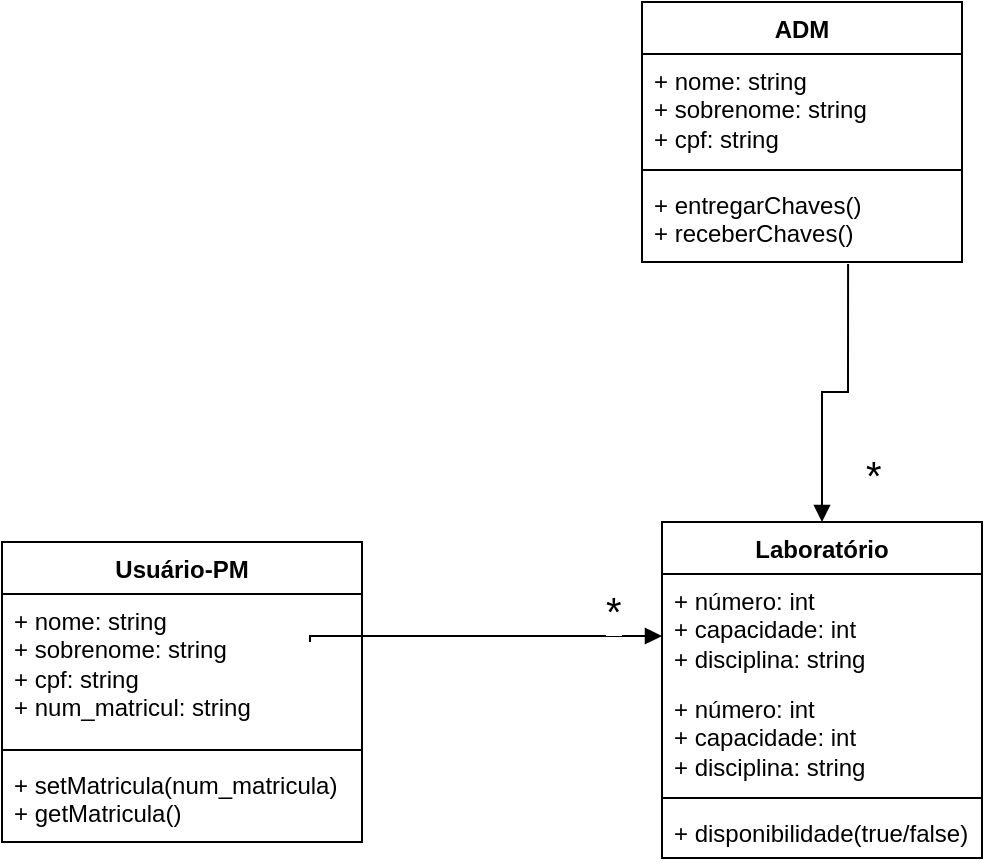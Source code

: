 <mxfile version="24.8.4">
  <diagram id="C5RBs43oDa-KdzZeNtuy" name="Page-1">
    <mxGraphModel grid="1" page="1" gridSize="10" guides="1" tooltips="1" connect="1" arrows="1" fold="1" pageScale="1" pageWidth="827" pageHeight="1169" math="0" shadow="0">
      <root>
        <mxCell id="WIyWlLk6GJQsqaUBKTNV-0" />
        <mxCell id="WIyWlLk6GJQsqaUBKTNV-1" parent="WIyWlLk6GJQsqaUBKTNV-0" />
        <mxCell id="N9Z2In0niCEhmRTTSY78-4" value="Laboratório" style="swimlane;fontStyle=1;align=center;verticalAlign=top;childLayout=stackLayout;horizontal=1;startSize=26;horizontalStack=0;resizeParent=1;resizeParentMax=0;resizeLast=0;collapsible=1;marginBottom=0;whiteSpace=wrap;html=1;" vertex="1" parent="WIyWlLk6GJQsqaUBKTNV-1">
          <mxGeometry x="470" y="230" width="160" height="168" as="geometry" />
        </mxCell>
        <mxCell id="y76gJuIZysgE-uWou29J-4" value="+ número: int&lt;div&gt;+ capacidade: int&lt;/div&gt;&lt;div&gt;+ disciplina: string&lt;/div&gt;" style="text;strokeColor=none;fillColor=none;align=left;verticalAlign=top;spacingLeft=4;spacingRight=4;overflow=hidden;rotatable=0;points=[[0,0.5],[1,0.5]];portConstraint=eastwest;whiteSpace=wrap;html=1;" vertex="1" parent="N9Z2In0niCEhmRTTSY78-4">
          <mxGeometry y="26" width="160" height="54" as="geometry" />
        </mxCell>
        <mxCell id="N9Z2In0niCEhmRTTSY78-5" value="+ número: int&lt;div&gt;+ capacidade: int&lt;/div&gt;&lt;div&gt;+ disciplina: string&lt;/div&gt;" style="text;strokeColor=none;fillColor=none;align=left;verticalAlign=top;spacingLeft=4;spacingRight=4;overflow=hidden;rotatable=0;points=[[0,0.5],[1,0.5]];portConstraint=eastwest;whiteSpace=wrap;html=1;" vertex="1" parent="N9Z2In0niCEhmRTTSY78-4">
          <mxGeometry y="80" width="160" height="54" as="geometry" />
        </mxCell>
        <mxCell id="N9Z2In0niCEhmRTTSY78-6" value="" style="line;strokeWidth=1;fillColor=none;align=left;verticalAlign=middle;spacingTop=-1;spacingLeft=3;spacingRight=3;rotatable=0;labelPosition=right;points=[];portConstraint=eastwest;strokeColor=inherit;" vertex="1" parent="N9Z2In0niCEhmRTTSY78-4">
          <mxGeometry y="134" width="160" height="8" as="geometry" />
        </mxCell>
        <mxCell id="N9Z2In0niCEhmRTTSY78-7" value="+ disponibilidade(true/false)" style="text;strokeColor=none;fillColor=none;align=left;verticalAlign=top;spacingLeft=4;spacingRight=4;overflow=hidden;rotatable=0;points=[[0,0.5],[1,0.5]];portConstraint=eastwest;whiteSpace=wrap;html=1;" vertex="1" parent="N9Z2In0niCEhmRTTSY78-4">
          <mxGeometry y="142" width="160" height="26" as="geometry" />
        </mxCell>
        <mxCell id="nm1kiF_truPqZCvyfmGB-0" value="Usuário-PM" style="swimlane;fontStyle=1;align=center;verticalAlign=top;childLayout=stackLayout;horizontal=1;startSize=26;horizontalStack=0;resizeParent=1;resizeParentMax=0;resizeLast=0;collapsible=1;marginBottom=0;whiteSpace=wrap;html=1;" vertex="1" parent="WIyWlLk6GJQsqaUBKTNV-1">
          <mxGeometry x="140" y="240" width="180" height="150" as="geometry" />
        </mxCell>
        <mxCell id="nm1kiF_truPqZCvyfmGB-1" value="+ nome: string&lt;div&gt;+ sobrenome: string&lt;/div&gt;&lt;div&gt;+ cpf: string&lt;/div&gt;&lt;div&gt;+ num_matricul: string&lt;/div&gt;" style="text;strokeColor=none;fillColor=none;align=left;verticalAlign=top;spacingLeft=4;spacingRight=4;overflow=hidden;rotatable=0;points=[[0,0.5],[1,0.5]];portConstraint=eastwest;whiteSpace=wrap;html=1;" vertex="1" parent="nm1kiF_truPqZCvyfmGB-0">
          <mxGeometry y="26" width="180" height="74" as="geometry" />
        </mxCell>
        <mxCell id="nm1kiF_truPqZCvyfmGB-2" value="" style="line;strokeWidth=1;fillColor=none;align=left;verticalAlign=middle;spacingTop=-1;spacingLeft=3;spacingRight=3;rotatable=0;labelPosition=right;points=[];portConstraint=eastwest;strokeColor=inherit;" vertex="1" parent="nm1kiF_truPqZCvyfmGB-0">
          <mxGeometry y="100" width="180" height="8" as="geometry" />
        </mxCell>
        <mxCell id="nm1kiF_truPqZCvyfmGB-3" value="+ setMatricula(num_matricula)&lt;div&gt;+ getMatricula()&lt;/div&gt;&lt;div&gt;&lt;br&gt;&lt;/div&gt;" style="text;strokeColor=none;fillColor=none;align=left;verticalAlign=top;spacingLeft=4;spacingRight=4;overflow=hidden;rotatable=0;points=[[0,0.5],[1,0.5]];portConstraint=eastwest;whiteSpace=wrap;html=1;" vertex="1" parent="nm1kiF_truPqZCvyfmGB-0">
          <mxGeometry y="108" width="180" height="42" as="geometry" />
        </mxCell>
        <mxCell id="nm1kiF_truPqZCvyfmGB-16" value="ADM" style="swimlane;fontStyle=1;align=center;verticalAlign=top;childLayout=stackLayout;horizontal=1;startSize=26;horizontalStack=0;resizeParent=1;resizeParentMax=0;resizeLast=0;collapsible=1;marginBottom=0;whiteSpace=wrap;html=1;" vertex="1" parent="WIyWlLk6GJQsqaUBKTNV-1">
          <mxGeometry x="460" y="-30" width="160" height="130" as="geometry" />
        </mxCell>
        <mxCell id="nm1kiF_truPqZCvyfmGB-17" value="+ nome: string&lt;div&gt;+ sobrenome: string&lt;/div&gt;&lt;div&gt;+ cpf: string&lt;/div&gt;" style="text;strokeColor=none;fillColor=none;align=left;verticalAlign=top;spacingLeft=4;spacingRight=4;overflow=hidden;rotatable=0;points=[[0,0.5],[1,0.5]];portConstraint=eastwest;whiteSpace=wrap;html=1;" vertex="1" parent="nm1kiF_truPqZCvyfmGB-16">
          <mxGeometry y="26" width="160" height="54" as="geometry" />
        </mxCell>
        <mxCell id="nm1kiF_truPqZCvyfmGB-18" value="" style="line;strokeWidth=1;fillColor=none;align=left;verticalAlign=middle;spacingTop=-1;spacingLeft=3;spacingRight=3;rotatable=0;labelPosition=right;points=[];portConstraint=eastwest;strokeColor=inherit;" vertex="1" parent="nm1kiF_truPqZCvyfmGB-16">
          <mxGeometry y="80" width="160" height="8" as="geometry" />
        </mxCell>
        <mxCell id="nm1kiF_truPqZCvyfmGB-19" value="+ entregarChaves()&lt;div&gt;+ receberChaves()&lt;/div&gt;" style="text;strokeColor=none;fillColor=none;align=left;verticalAlign=top;spacingLeft=4;spacingRight=4;overflow=hidden;rotatable=0;points=[[0,0.5],[1,0.5]];portConstraint=eastwest;whiteSpace=wrap;html=1;" vertex="1" parent="nm1kiF_truPqZCvyfmGB-16">
          <mxGeometry y="88" width="160" height="42" as="geometry" />
        </mxCell>
        <mxCell id="y76gJuIZysgE-uWou29J-2" value="&lt;div&gt;&lt;br&gt;&lt;/div&gt;&lt;div&gt;&lt;br&gt;&lt;/div&gt;" style="endArrow=block;endFill=1;html=1;edgeStyle=orthogonalEdgeStyle;align=left;verticalAlign=top;rounded=0;" edge="1" parent="WIyWlLk6GJQsqaUBKTNV-1" target="y76gJuIZysgE-uWou29J-4">
          <mxGeometry x="0.34" y="-6" relative="1" as="geometry">
            <mxPoint x="294" y="290" as="sourcePoint" />
            <mxPoint x="480" y="287" as="targetPoint" />
            <Array as="points">
              <mxPoint x="294" y="287" />
            </Array>
            <mxPoint as="offset" />
          </mxGeometry>
        </mxCell>
        <mxCell id="y76gJuIZysgE-uWou29J-3" value="&lt;font style=&quot;font-size: 20px;&quot;&gt;*&lt;/font&gt;" style="edgeLabel;resizable=0;html=1;align=left;verticalAlign=bottom;" connectable="0" vertex="1" parent="y76gJuIZysgE-uWou29J-2">
          <mxGeometry x="-1" relative="1" as="geometry">
            <mxPoint x="146" y="-2" as="offset" />
          </mxGeometry>
        </mxCell>
        <mxCell id="y76gJuIZysgE-uWou29J-7" value="&lt;div&gt;&lt;br&gt;&lt;/div&gt;&lt;div&gt;&lt;br&gt;&lt;/div&gt;" style="endArrow=block;endFill=1;html=1;edgeStyle=orthogonalEdgeStyle;align=left;verticalAlign=top;rounded=0;entryX=0.5;entryY=0;entryDx=0;entryDy=0;exitX=0.644;exitY=1.024;exitDx=0;exitDy=0;exitPerimeter=0;" edge="1" parent="WIyWlLk6GJQsqaUBKTNV-1" target="N9Z2In0niCEhmRTTSY78-4" source="nm1kiF_truPqZCvyfmGB-19">
          <mxGeometry x="0.602" y="40" relative="1" as="geometry">
            <mxPoint x="550" y="130" as="sourcePoint" />
            <mxPoint x="620" y="150" as="targetPoint" />
            <mxPoint as="offset" />
          </mxGeometry>
        </mxCell>
        <mxCell id="y76gJuIZysgE-uWou29J-8" value="&lt;font style=&quot;font-size: 20px;&quot;&gt;*&lt;/font&gt;" style="edgeLabel;resizable=0;html=1;align=left;verticalAlign=bottom;" connectable="0" vertex="1" parent="y76gJuIZysgE-uWou29J-7">
          <mxGeometry x="-1" relative="1" as="geometry">
            <mxPoint x="7" y="119" as="offset" />
          </mxGeometry>
        </mxCell>
      </root>
    </mxGraphModel>
  </diagram>
</mxfile>
